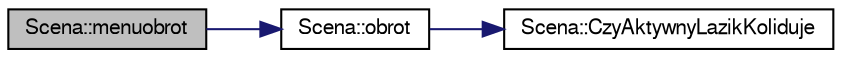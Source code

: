 digraph "Scena::menuobrot"
{
 // LATEX_PDF_SIZE
  edge [fontname="FreeSans",fontsize="10",labelfontname="FreeSans",labelfontsize="10"];
  node [fontname="FreeSans",fontsize="10",shape=record];
  rankdir="LR";
  Node1 [label="Scena::menuobrot",height=0.2,width=0.4,color="black", fillcolor="grey75", style="filled", fontcolor="black",tooltip="Obrot AktywnegoLazika o zadany kat"];
  Node1 -> Node2 [color="midnightblue",fontsize="10",style="solid",fontname="FreeSans"];
  Node2 [label="Scena::obrot",height=0.2,width=0.4,color="black", fillcolor="white", style="filled",URL="$a00121.html#a8a498687358ae8d29f880941edc124ec",tooltip="Obrot lazika razem z animacja."];
  Node2 -> Node3 [color="midnightblue",fontsize="10",style="solid",fontname="FreeSans"];
  Node3 [label="Scena::CzyAktywnyLazikKoliduje",height=0.2,width=0.4,color="black", fillcolor="white", style="filled",URL="$a00121.html#a51e17d68aa0a353c24f2aab1a62900b3",tooltip="Metoda sprawdza czy aktywny lazik koliduje z obiektami sceny."];
}
